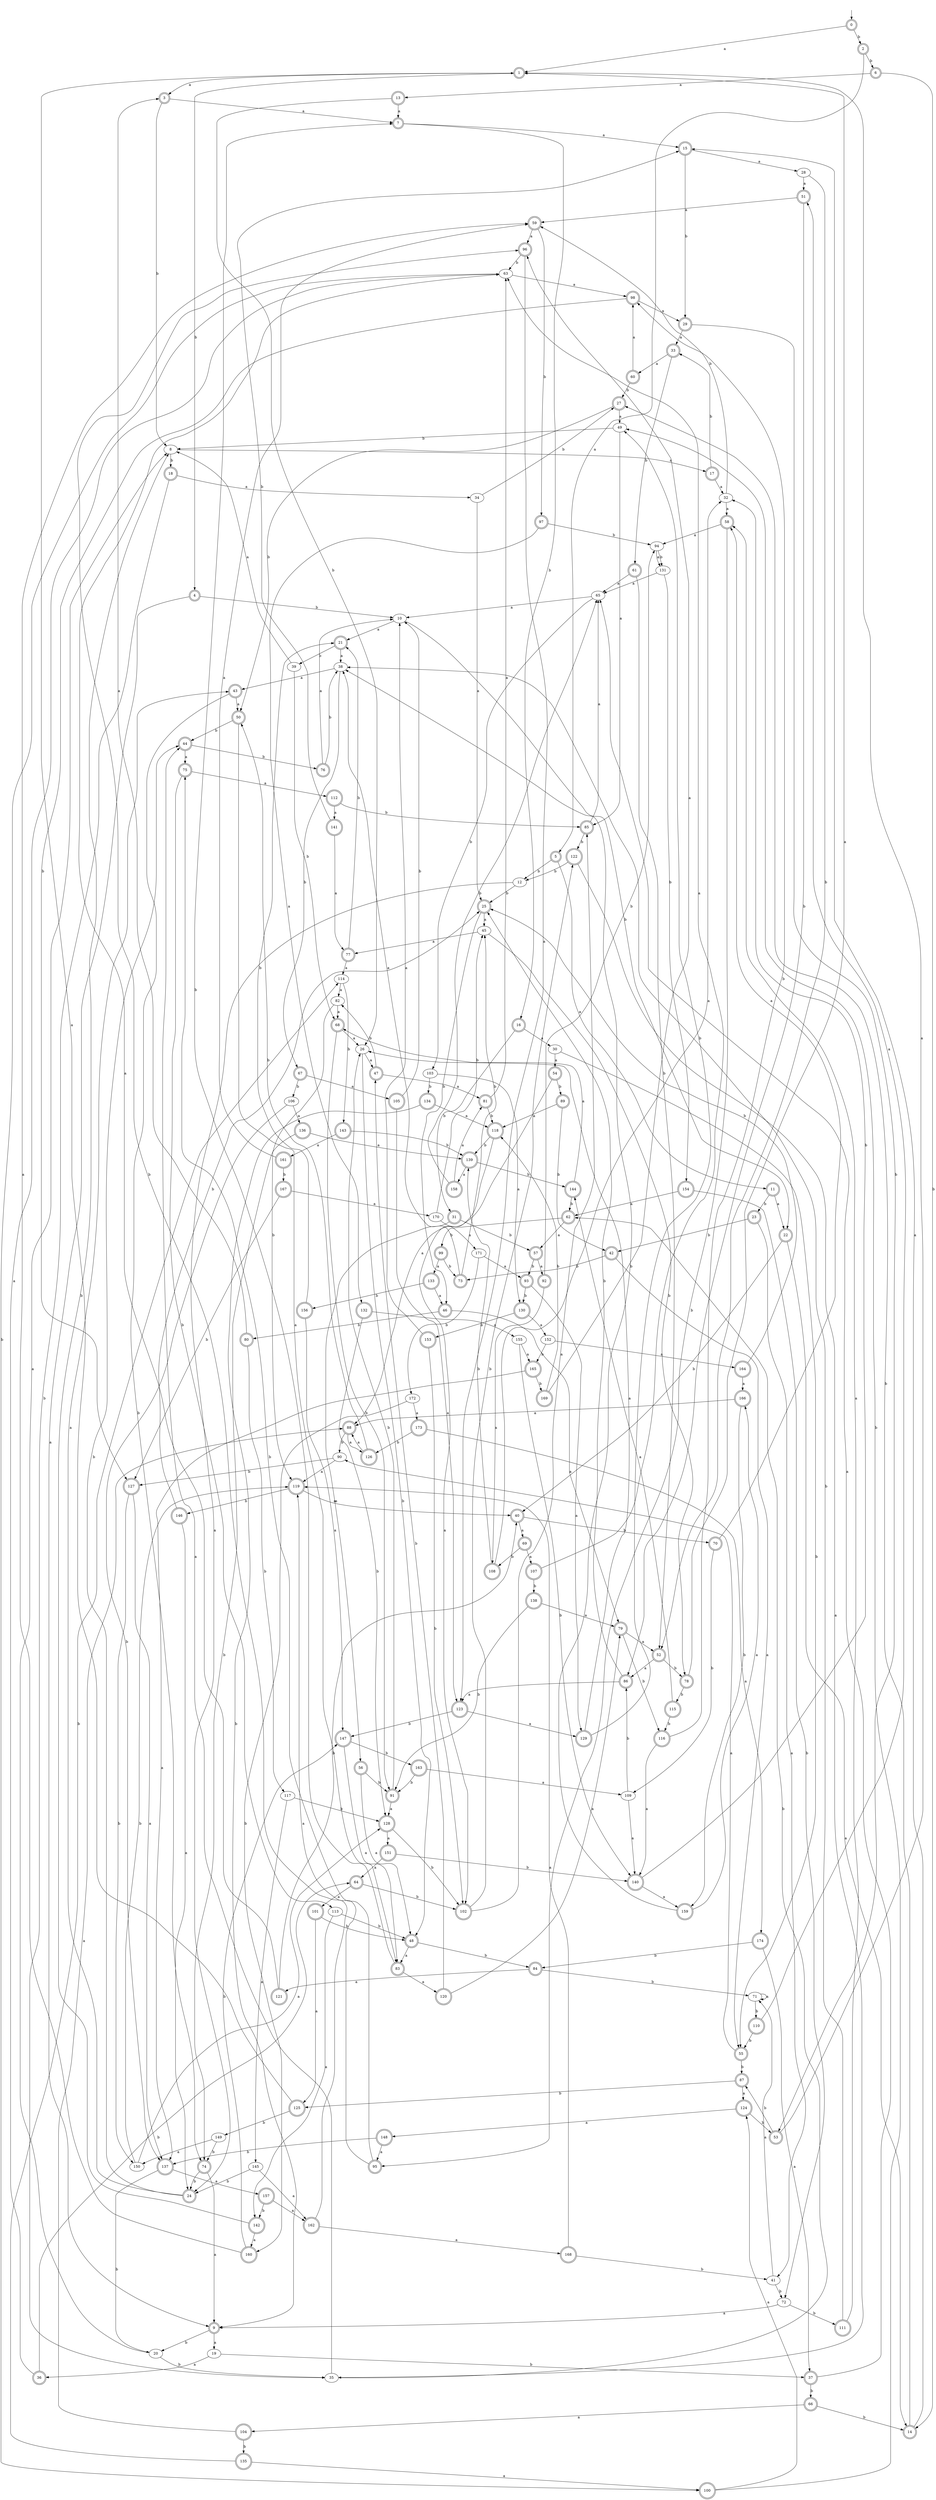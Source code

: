 digraph RandomDFA {
  __start0 [label="", shape=none];
  __start0 -> 0 [label=""];
  0 [shape=circle] [shape=doublecircle]
  0 -> 1 [label="a"]
  0 -> 2 [label="b"]
  1 [shape=doublecircle]
  1 -> 3 [label="a"]
  1 -> 4 [label="b"]
  2 [shape=doublecircle]
  2 -> 5 [label="a"]
  2 -> 6 [label="b"]
  3 [shape=doublecircle]
  3 -> 7 [label="a"]
  3 -> 8 [label="b"]
  4 [shape=doublecircle]
  4 -> 9 [label="a"]
  4 -> 10 [label="b"]
  5 [shape=doublecircle]
  5 -> 11 [label="a"]
  5 -> 12 [label="b"]
  6 [shape=doublecircle]
  6 -> 13 [label="a"]
  6 -> 14 [label="b"]
  7 [shape=doublecircle]
  7 -> 15 [label="a"]
  7 -> 16 [label="b"]
  8
  8 -> 17 [label="a"]
  8 -> 18 [label="b"]
  9 [shape=doublecircle]
  9 -> 19 [label="a"]
  9 -> 20 [label="b"]
  10
  10 -> 21 [label="a"]
  10 -> 22 [label="b"]
  11 [shape=doublecircle]
  11 -> 22 [label="a"]
  11 -> 23 [label="b"]
  12
  12 -> 24 [label="a"]
  12 -> 25 [label="b"]
  13 [shape=doublecircle]
  13 -> 7 [label="a"]
  13 -> 26 [label="b"]
  14 [shape=doublecircle]
  14 -> 15 [label="a"]
  14 -> 27 [label="b"]
  15 [shape=doublecircle]
  15 -> 28 [label="a"]
  15 -> 29 [label="b"]
  16 [shape=doublecircle]
  16 -> 30 [label="a"]
  16 -> 31 [label="b"]
  17 [shape=doublecircle]
  17 -> 32 [label="a"]
  17 -> 33 [label="b"]
  18 [shape=doublecircle]
  18 -> 34 [label="a"]
  18 -> 35 [label="b"]
  19
  19 -> 36 [label="a"]
  19 -> 37 [label="b"]
  20
  20 -> 8 [label="a"]
  20 -> 35 [label="b"]
  21 [shape=doublecircle]
  21 -> 38 [label="a"]
  21 -> 39 [label="b"]
  22 [shape=doublecircle]
  22 -> 14 [label="a"]
  22 -> 40 [label="b"]
  23 [shape=doublecircle]
  23 -> 41 [label="a"]
  23 -> 42 [label="b"]
  24 [shape=doublecircle]
  24 -> 43 [label="a"]
  24 -> 44 [label="b"]
  25 [shape=doublecircle]
  25 -> 45 [label="a"]
  25 -> 46 [label="b"]
  26
  26 -> 47 [label="a"]
  26 -> 48 [label="b"]
  27 [shape=doublecircle]
  27 -> 49 [label="a"]
  27 -> 50 [label="b"]
  28
  28 -> 51 [label="a"]
  28 -> 52 [label="b"]
  29 [shape=doublecircle]
  29 -> 33 [label="a"]
  29 -> 53 [label="b"]
  30
  30 -> 54 [label="a"]
  30 -> 55 [label="b"]
  31 [shape=doublecircle]
  31 -> 56 [label="a"]
  31 -> 57 [label="b"]
  32
  32 -> 58 [label="a"]
  32 -> 59 [label="b"]
  33 [shape=doublecircle]
  33 -> 60 [label="a"]
  33 -> 61 [label="b"]
  34
  34 -> 25 [label="a"]
  34 -> 27 [label="b"]
  35
  35 -> 44 [label="a"]
  35 -> 62 [label="b"]
  36 [shape=doublecircle]
  36 -> 63 [label="a"]
  36 -> 64 [label="b"]
  37 [shape=doublecircle]
  37 -> 65 [label="a"]
  37 -> 66 [label="b"]
  38
  38 -> 43 [label="a"]
  38 -> 67 [label="b"]
  39
  39 -> 8 [label="a"]
  39 -> 68 [label="b"]
  40 [shape=doublecircle]
  40 -> 69 [label="a"]
  40 -> 70 [label="b"]
  41
  41 -> 71 [label="a"]
  41 -> 72 [label="b"]
  42 [shape=doublecircle]
  42 -> 55 [label="a"]
  42 -> 73 [label="b"]
  43 [shape=doublecircle]
  43 -> 50 [label="a"]
  43 -> 74 [label="b"]
  44 [shape=doublecircle]
  44 -> 75 [label="a"]
  44 -> 76 [label="b"]
  45
  45 -> 77 [label="a"]
  45 -> 78 [label="b"]
  46 [shape=doublecircle]
  46 -> 79 [label="a"]
  46 -> 80 [label="b"]
  47 [shape=doublecircle]
  47 -> 81 [label="a"]
  47 -> 82 [label="b"]
  48 [shape=doublecircle]
  48 -> 83 [label="a"]
  48 -> 84 [label="b"]
  49
  49 -> 85 [label="a"]
  49 -> 8 [label="b"]
  50 [shape=doublecircle]
  50 -> 83 [label="a"]
  50 -> 44 [label="b"]
  51 [shape=doublecircle]
  51 -> 59 [label="a"]
  51 -> 86 [label="b"]
  52 [shape=doublecircle]
  52 -> 86 [label="a"]
  52 -> 78 [label="b"]
  53 [shape=doublecircle]
  53 -> 1 [label="a"]
  53 -> 87 [label="b"]
  54 [shape=doublecircle]
  54 -> 88 [label="a"]
  54 -> 89 [label="b"]
  55 [shape=doublecircle]
  55 -> 90 [label="a"]
  55 -> 87 [label="b"]
  56 [shape=doublecircle]
  56 -> 48 [label="a"]
  56 -> 91 [label="b"]
  57 [shape=doublecircle]
  57 -> 92 [label="a"]
  57 -> 93 [label="b"]
  58 [shape=doublecircle]
  58 -> 94 [label="a"]
  58 -> 95 [label="b"]
  59 [shape=doublecircle]
  59 -> 96 [label="a"]
  59 -> 97 [label="b"]
  60 [shape=doublecircle]
  60 -> 98 [label="a"]
  60 -> 27 [label="b"]
  61 [shape=doublecircle]
  61 -> 65 [label="a"]
  61 -> 52 [label="b"]
  62 [shape=doublecircle]
  62 -> 57 [label="a"]
  62 -> 99 [label="b"]
  63
  63 -> 98 [label="a"]
  63 -> 100 [label="b"]
  64 [shape=doublecircle]
  64 -> 101 [label="a"]
  64 -> 102 [label="b"]
  65
  65 -> 10 [label="a"]
  65 -> 103 [label="b"]
  66 [shape=doublecircle]
  66 -> 104 [label="a"]
  66 -> 14 [label="b"]
  67 [shape=doublecircle]
  67 -> 105 [label="a"]
  67 -> 106 [label="b"]
  68 [shape=doublecircle]
  68 -> 26 [label="a"]
  68 -> 91 [label="b"]
  69 [shape=doublecircle]
  69 -> 107 [label="a"]
  69 -> 108 [label="b"]
  70 [shape=doublecircle]
  70 -> 58 [label="a"]
  70 -> 109 [label="b"]
  71
  71 -> 71 [label="a"]
  71 -> 110 [label="b"]
  72
  72 -> 9 [label="a"]
  72 -> 111 [label="b"]
  73 [shape=doublecircle]
  73 -> 38 [label="a"]
  73 -> 45 [label="b"]
  74 [shape=doublecircle]
  74 -> 9 [label="a"]
  74 -> 24 [label="b"]
  75 [shape=doublecircle]
  75 -> 112 [label="a"]
  75 -> 113 [label="b"]
  76 [shape=doublecircle]
  76 -> 10 [label="a"]
  76 -> 38 [label="b"]
  77 [shape=doublecircle]
  77 -> 114 [label="a"]
  77 -> 21 [label="b"]
  78 [shape=doublecircle]
  78 -> 1 [label="a"]
  78 -> 115 [label="b"]
  79 [shape=doublecircle]
  79 -> 52 [label="a"]
  79 -> 116 [label="b"]
  80 [shape=doublecircle]
  80 -> 3 [label="a"]
  80 -> 117 [label="b"]
  81 [shape=doublecircle]
  81 -> 63 [label="a"]
  81 -> 118 [label="b"]
  82
  82 -> 68 [label="a"]
  82 -> 119 [label="b"]
  83 [shape=doublecircle]
  83 -> 120 [label="a"]
  83 -> 7 [label="b"]
  84 [shape=doublecircle]
  84 -> 121 [label="a"]
  84 -> 71 [label="b"]
  85 [shape=doublecircle]
  85 -> 65 [label="a"]
  85 -> 122 [label="b"]
  86 [shape=doublecircle]
  86 -> 123 [label="a"]
  86 -> 25 [label="b"]
  87 [shape=doublecircle]
  87 -> 124 [label="a"]
  87 -> 125 [label="b"]
  88 [shape=doublecircle]
  88 -> 126 [label="a"]
  88 -> 90 [label="b"]
  89 [shape=doublecircle]
  89 -> 118 [label="a"]
  89 -> 42 [label="b"]
  90
  90 -> 119 [label="a"]
  90 -> 127 [label="b"]
  91 [shape=doublecircle]
  91 -> 128 [label="a"]
  91 -> 26 [label="b"]
  92 [shape=doublecircle]
  92 -> 108 [label="a"]
  92 -> 94 [label="b"]
  93 [shape=doublecircle]
  93 -> 129 [label="a"]
  93 -> 130 [label="b"]
  94
  94 -> 131 [label="a"]
  94 -> 131 [label="b"]
  95 [shape=doublecircle]
  95 -> 119 [label="a"]
  95 -> 75 [label="b"]
  96 [shape=doublecircle]
  96 -> 123 [label="a"]
  96 -> 63 [label="b"]
  97 [shape=doublecircle]
  97 -> 132 [label="a"]
  97 -> 94 [label="b"]
  98 [shape=doublecircle]
  98 -> 29 [label="a"]
  98 -> 127 [label="b"]
  99 [shape=doublecircle]
  99 -> 133 [label="a"]
  99 -> 73 [label="b"]
  100 [shape=doublecircle]
  100 -> 124 [label="a"]
  100 -> 49 [label="b"]
  101 [shape=doublecircle]
  101 -> 125 [label="a"]
  101 -> 48 [label="b"]
  102 [shape=doublecircle]
  102 -> 85 [label="a"]
  102 -> 122 [label="b"]
  103
  103 -> 130 [label="a"]
  103 -> 134 [label="b"]
  104 [shape=doublecircle]
  104 -> 88 [label="a"]
  104 -> 135 [label="b"]
  105 [shape=doublecircle]
  105 -> 123 [label="a"]
  105 -> 10 [label="b"]
  106
  106 -> 136 [label="a"]
  106 -> 137 [label="b"]
  107 [shape=doublecircle]
  107 -> 63 [label="a"]
  107 -> 138 [label="b"]
  108 [shape=doublecircle]
  108 -> 32 [label="a"]
  108 -> 139 [label="b"]
  109
  109 -> 140 [label="a"]
  109 -> 86 [label="b"]
  110 [shape=doublecircle]
  110 -> 51 [label="a"]
  110 -> 55 [label="b"]
  111 [shape=doublecircle]
  111 -> 58 [label="a"]
  111 -> 38 [label="b"]
  112 [shape=doublecircle]
  112 -> 141 [label="a"]
  112 -> 85 [label="b"]
  113
  113 -> 142 [label="a"]
  113 -> 48 [label="b"]
  114
  114 -> 82 [label="a"]
  114 -> 143 [label="b"]
  115 [shape=doublecircle]
  115 -> 144 [label="a"]
  115 -> 116 [label="b"]
  116 [shape=doublecircle]
  116 -> 140 [label="a"]
  116 -> 98 [label="b"]
  117
  117 -> 145 [label="a"]
  117 -> 128 [label="b"]
  118 [shape=doublecircle]
  118 -> 102 [label="a"]
  118 -> 139 [label="b"]
  119 [shape=doublecircle]
  119 -> 40 [label="a"]
  119 -> 146 [label="b"]
  120 [shape=doublecircle]
  120 -> 79 [label="a"]
  120 -> 47 [label="b"]
  121 [shape=doublecircle]
  121 -> 63 [label="a"]
  121 -> 40 [label="b"]
  122 [shape=doublecircle]
  122 -> 35 [label="a"]
  122 -> 12 [label="b"]
  123 [shape=doublecircle]
  123 -> 129 [label="a"]
  123 -> 147 [label="b"]
  124 [shape=doublecircle]
  124 -> 148 [label="a"]
  124 -> 53 [label="b"]
  125 [shape=doublecircle]
  125 -> 1 [label="a"]
  125 -> 149 [label="b"]
  126 [shape=doublecircle]
  126 -> 88 [label="a"]
  126 -> 50 [label="b"]
  127 [shape=doublecircle]
  127 -> 137 [label="a"]
  127 -> 150 [label="b"]
  128 [shape=doublecircle]
  128 -> 151 [label="a"]
  128 -> 102 [label="b"]
  129 [shape=doublecircle]
  129 -> 26 [label="a"]
  129 -> 49 [label="b"]
  130 [shape=doublecircle]
  130 -> 152 [label="a"]
  130 -> 153 [label="b"]
  131
  131 -> 65 [label="a"]
  131 -> 154 [label="b"]
  132 [shape=doublecircle]
  132 -> 155 [label="a"]
  132 -> 128 [label="b"]
  133 [shape=doublecircle]
  133 -> 46 [label="a"]
  133 -> 156 [label="b"]
  134 [shape=doublecircle]
  134 -> 118 [label="a"]
  134 -> 9 [label="b"]
  135 [shape=doublecircle]
  135 -> 100 [label="a"]
  135 -> 114 [label="b"]
  136 [shape=doublecircle]
  136 -> 139 [label="a"]
  136 -> 74 [label="b"]
  137 [shape=doublecircle]
  137 -> 157 [label="a"]
  137 -> 20 [label="b"]
  138 [shape=doublecircle]
  138 -> 79 [label="a"]
  138 -> 91 [label="b"]
  139 [shape=doublecircle]
  139 -> 158 [label="a"]
  139 -> 144 [label="b"]
  140 [shape=doublecircle]
  140 -> 159 [label="a"]
  140 -> 32 [label="b"]
  141 [shape=doublecircle]
  141 -> 77 [label="a"]
  141 -> 15 [label="b"]
  142 [shape=doublecircle]
  142 -> 160 [label="a"]
  142 -> 8 [label="b"]
  143 [shape=doublecircle]
  143 -> 161 [label="a"]
  143 -> 139 [label="b"]
  144 [shape=doublecircle]
  144 -> 68 [label="a"]
  144 -> 62 [label="b"]
  145
  145 -> 162 [label="a"]
  145 -> 24 [label="b"]
  146 [shape=doublecircle]
  146 -> 24 [label="a"]
  146 -> 25 [label="b"]
  147 [shape=doublecircle]
  147 -> 83 [label="a"]
  147 -> 163 [label="b"]
  148 [shape=doublecircle]
  148 -> 95 [label="a"]
  148 -> 137 [label="b"]
  149
  149 -> 150 [label="a"]
  149 -> 74 [label="b"]
  150
  150 -> 128 [label="a"]
  150 -> 119 [label="b"]
  151 [shape=doublecircle]
  151 -> 64 [label="a"]
  151 -> 140 [label="b"]
  152
  152 -> 164 [label="a"]
  152 -> 165 [label="b"]
  153 [shape=doublecircle]
  153 -> 10 [label="a"]
  153 -> 102 [label="b"]
  154 [shape=doublecircle]
  154 -> 62 [label="a"]
  154 -> 72 [label="b"]
  155
  155 -> 165 [label="a"]
  155 -> 140 [label="b"]
  156 [shape=doublecircle]
  156 -> 147 [label="a"]
  156 -> 21 [label="b"]
  157 [shape=doublecircle]
  157 -> 162 [label="a"]
  157 -> 142 [label="b"]
  158 [shape=doublecircle]
  158 -> 81 [label="a"]
  158 -> 65 [label="b"]
  159 [shape=doublecircle]
  159 -> 166 [label="a"]
  159 -> 38 [label="b"]
  160 [shape=doublecircle]
  160 -> 59 [label="a"]
  160 -> 147 [label="b"]
  161 [shape=doublecircle]
  161 -> 59 [label="a"]
  161 -> 167 [label="b"]
  162 [shape=doublecircle]
  162 -> 168 [label="a"]
  162 -> 96 [label="b"]
  163 [shape=doublecircle]
  163 -> 109 [label="a"]
  163 -> 91 [label="b"]
  164 [shape=doublecircle]
  164 -> 166 [label="a"]
  164 -> 25 [label="b"]
  165 [shape=doublecircle]
  165 -> 137 [label="a"]
  165 -> 169 [label="b"]
  166 [shape=doublecircle]
  166 -> 88 [label="a"]
  166 -> 159 [label="b"]
  167 [shape=doublecircle]
  167 -> 170 [label="a"]
  167 -> 127 [label="b"]
  168 [shape=doublecircle]
  168 -> 119 [label="a"]
  168 -> 41 [label="b"]
  169 [shape=doublecircle]
  169 -> 96 [label="a"]
  169 -> 118 [label="b"]
  170
  170 -> 171 [label="a"]
  170 -> 45 [label="b"]
  171
  171 -> 93 [label="a"]
  171 -> 172 [label="b"]
  172
  172 -> 173 [label="a"]
  172 -> 160 [label="b"]
  173 [shape=doublecircle]
  173 -> 174 [label="a"]
  173 -> 126 [label="b"]
  174 [shape=doublecircle]
  174 -> 37 [label="a"]
  174 -> 84 [label="b"]
}
